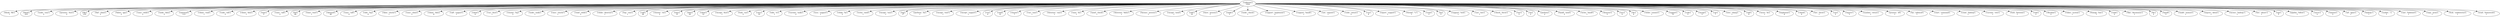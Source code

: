 strict digraph  {
	"['unknown']
1024" -> "['block', 'file']
1";
	"['unknown']
1024" -> "['block']
253";
	"['unknown']
1024" -> "['node', 'caus']
2";
	"['unknown']
1024" -> "['process', 'dure']
2";
	"['unknown']
1024" -> "['file']
155";
	"['unknown']
1024" -> "['fail', 'client']
3";
	"['unknown']
1024" -> "['failov', 'qjm']
2";
	"['unknown']
1024" -> "['caus', 'while']
2";
	"['unknown']
1024" -> "['node', 'data']
2";
	"['unknown']
1024" -> "['namenod']
113";
	"['unknown']
1024" -> "['client', 'read']
1";
	"['unknown']
1024" -> "['code', 'edit']
2";
	"['unknown']
1024" -> "['client', 'data']
1";
	"['unknown']
1024" -> "['time']
5";
	"['unknown']
1024" -> "['case', 'call']
2";
	"['unknown']
1024" -> "['fail']
94";
	"['unknown']
1024" -> "['time', 'start']
1";
	"['unknown']
1024" -> "['datanod']
40";
	"['unknown']
1024" -> "['caus', 'call']
4";
	"['unknown']
1024" -> "['edit', 'log']
4";
	"['unknown']
1024" -> "['data', 'cluster']
1";
	"['unknown']
1024" -> "['caus', 'client']
3";
	"['unknown']
1024" -> "['client', 'data']
8";
	"['unknown']
1024" -> "['call', 'support']
1";
	"['unknown']
1024" -> "['client']
4";
	"['unknown']
1024" -> "['run', 'dure']
1";
	"['unknown']
1024" -> "['cluster', 'log']
2";
	"['unknown']
1024" -> "['node', 'make']
1";
	"['unknown']
1024" -> "['caus', 'cluster']
1";
	"['unknown']
1024" -> "['read', 'while']
3";
	"['unknown']
1024" -> "['while', 'directori']
1";
	"['unknown']
1024" -> "['log', 'case']
1";
	"['unknown']
1024" -> "['call']
28";
	"['unknown']
1024" -> "['cluster', 'wa']
2";
	"['unknown']
1024" -> "['time']
15";
	"['unknown']
1024" -> "['data']
20";
	"['unknown']
1024" -> "['client']
12";
	"['unknown']
1024" -> "['except', 'dure']
1";
	"['unknown']
1024" -> "['lock', 'use']
2";
	"['unknown']
1024" -> "['caus']
10";
	"['unknown']
1024" -> "['edit', 'tri']
1";
	"['unknown']
1024" -> "['current', 'make']
2";
	"['unknown']
1024" -> "['issu', 'support']
1";
	"['unknown']
1024" -> "['while', 'ha']
2";
	"['unknown']
1024" -> "['write', 'need']
1";
	"['unknown']
1024" -> "['except', 'case']
1";
	"['unknown']
1024" -> "['log']
17";
	"['unknown']
1024" -> "['perform', 'ha']
1";
	"['unknown']
1024" -> "['except', 'start']
1";
	"['unknown']
1024" -> "['except', 'support']
1";
	"['unknown']
1024" -> "['run']
4";
	"['unknown']
1024" -> "['read']
12";
	"['unknown']
1024" -> "['cluster']
7";
	"['unknown']
1024" -> "['run', 'case']
1";
	"['unknown']
1024" -> "['directori', 'case']
1";
	"['unknown']
1024" -> "['case', 'dn']
1";
	"['unknown']
1024" -> "['need', 'check']
1";
	"['unknown']
1024" -> "['directori', 'failur']
1";
	"['unknown']
1024" -> "['becaus', 'process']
1";
	"['unknown']
1024" -> "['except', 'need']
1";
	"['unknown']
1024" -> "['edit']
10";
	"['unknown']
1024" -> "['dure', 'process']
1";
	"['unknown']
1024" -> "['make']
3";
	"['unknown']
1024" -> "['node', 'check']
1";
	"['unknown']
1024" -> "['support', 'implement']
2";
	"['unknown']
1024" -> "['support', 'handl']
1";
	"['unknown']
1024" -> "['set', 'request']
1";
	"['unknown']
1024" -> "['code', 'return']
3";
	"['unknown']
1024" -> "['run']
6";
	"['unknown']
1024" -> "['report', 'support']
1";
	"['unknown']
1024" -> "['thread', \"'s\"]
1";
	"['unknown']
1024" -> "['creat']
3";
	"['unknown']
1024" -> "['ha']
5";
	"['unknown']
1024" -> "['support', 'lock']
1";
	"['unknown']
1024" -> "['use', 'into']
1";
	"['unknown']
1024" -> "['check', 'throw']
1";
	"['unknown']
1024" -> "['test']
2";
	"['unknown']
1024" -> "['wa']
2";
	"['unknown']
1024" -> "['perform']
2";
	"['unknown']
1024" -> "['handl', 'need']
3";
	"['unknown']
1024" -> "['write', 'handl']
1";
	"['unknown']
1024" -> "['directori']
5";
	"['unknown']
1024" -> "['issu']
4";
	"['unknown']
1024" -> "['dn']
4";
	"['unknown']
1024" -> "['while', 'connect']
1";
	"['unknown']
1024" -> "['support']
13";
	"['unknown']
1024" -> "['code']
3";
	"['unknown']
1024" -> "['except']
5";
	"['unknown']
1024" -> "['set']
7";
	"['unknown']
1024" -> "['into', 'chang']
1";
	"['unknown']
1024" -> "['add']
6";
	"['unknown']
1024" -> "['secur', 'be']
1";
	"['unknown']
1024" -> "['implement']
6";
	"['unknown']
1024" -> "['check']
4";
	"['unknown']
1024" -> "['list', 'throw']
1";
	"['unknown']
1024" -> "['use']
2";
	"['unknown']
1024" -> "['improv']
3";
	"['unknown']
1024" -> "['number', 'return']
1";
	"['unknown']
1024" -> "['process', 'df']
1";
	"['unknown']
1024" -> "['ha', 'safemod']
1";
	"['unknown']
1024" -> "['start', 'command']
1";
	"['unknown']
1024" -> "['creat', 'hadoop']
1";
	"['unknown']
1024" -> "['current', 'retri']
1";
	"['unknown']
1024" -> "['lock', 'between']
1";
	"['unknown']
1024" -> "['web']
2";
	"['unknown']
1024" -> "['dfsclient']
2";
	"['unknown']
1024" -> "['token', 'system']
1";
	"['unknown']
1024" -> "['fsimag', 'leas']
1";
	"['unknown']
1024" -> "['code']
2";
	"['unknown']
1024" -> "['like', 'decommiss']
1";
	"['unknown']
1024" -> "['fix']
2";
	"['unknown']
1024" -> "['handl']
3";
	"['unknown']
1024" -> "['enabl', 'memori']
1";
	"['unknown']
1024" -> "['improv', 'about']
1";
	"['unknown']
1024" -> "['access', 'hadoop-']
1";
	"['unknown']
1024" -> "['list', 'observ']
1";
	"['unknown']
1024" -> "['npe']
2";
	"['unknown']
1024" -> "['pipelin', 'follow']
1";
	"['unknown']
1024" -> "['servic']
2";
	"['unknown']
1024" -> "['timeout']
2";
	"['unknown']
1024" -> "['ad', 'ignor']
1";
	"['unknown']
1024" -> "['hadoop-']
1";
	"['unknown']
1024" -> "['socket', ':']
1";
	"['unknown']
1024" -> "['saw', 'fsdataset']
1";
	"['unknown']
1024" -> "['map', 'proxi']
1";
	"['unknown']
1024" -> "['fsck', 'subdirectori']
1";
	"['unknown']
1024" -> "['avail', 'framework']
1";
}
